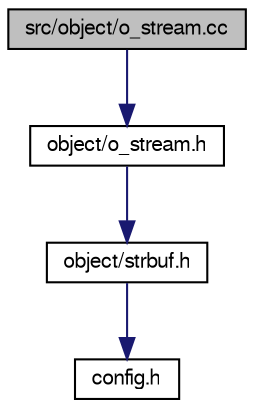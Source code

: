 digraph "src/object/o_stream.cc"
{
  bgcolor="transparent";
  edge [fontname="FreeSans",fontsize="10",labelfontname="FreeSans",labelfontsize="10"];
  node [fontname="FreeSans",fontsize="10",shape=record];
  Node1 [label="src/object/o_stream.cc",height=0.2,width=0.4,color="black", fillcolor="grey75", style="filled" fontcolor="black"];
  Node1 -> Node2 [color="midnightblue",fontsize="10",style="solid",fontname="FreeSans"];
  Node2 [label="object/o_stream.h",height=0.2,width=0.4,color="black",URL="$o__stream_8h.html"];
  Node2 -> Node3 [color="midnightblue",fontsize="10",style="solid",fontname="FreeSans"];
  Node3 [label="object/strbuf.h",height=0.2,width=0.4,color="black",URL="$strbuf_8h.html"];
  Node3 -> Node4 [color="midnightblue",fontsize="10",style="solid",fontname="FreeSans"];
  Node4 [label="config.h",height=0.2,width=0.4,color="black",URL="$config_8h.html",tooltip="verschiedene defines für Einstellungen"];
}
